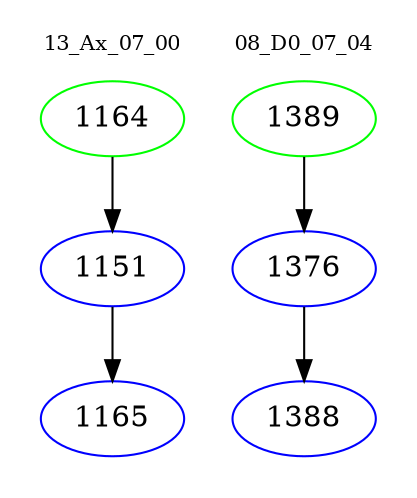 digraph{
subgraph cluster_0 {
color = white
label = "13_Ax_07_00";
fontsize=10;
T0_1164 [label="1164", color="green"]
T0_1164 -> T0_1151 [color="black"]
T0_1151 [label="1151", color="blue"]
T0_1151 -> T0_1165 [color="black"]
T0_1165 [label="1165", color="blue"]
}
subgraph cluster_1 {
color = white
label = "08_D0_07_04";
fontsize=10;
T1_1389 [label="1389", color="green"]
T1_1389 -> T1_1376 [color="black"]
T1_1376 [label="1376", color="blue"]
T1_1376 -> T1_1388 [color="black"]
T1_1388 [label="1388", color="blue"]
}
}
